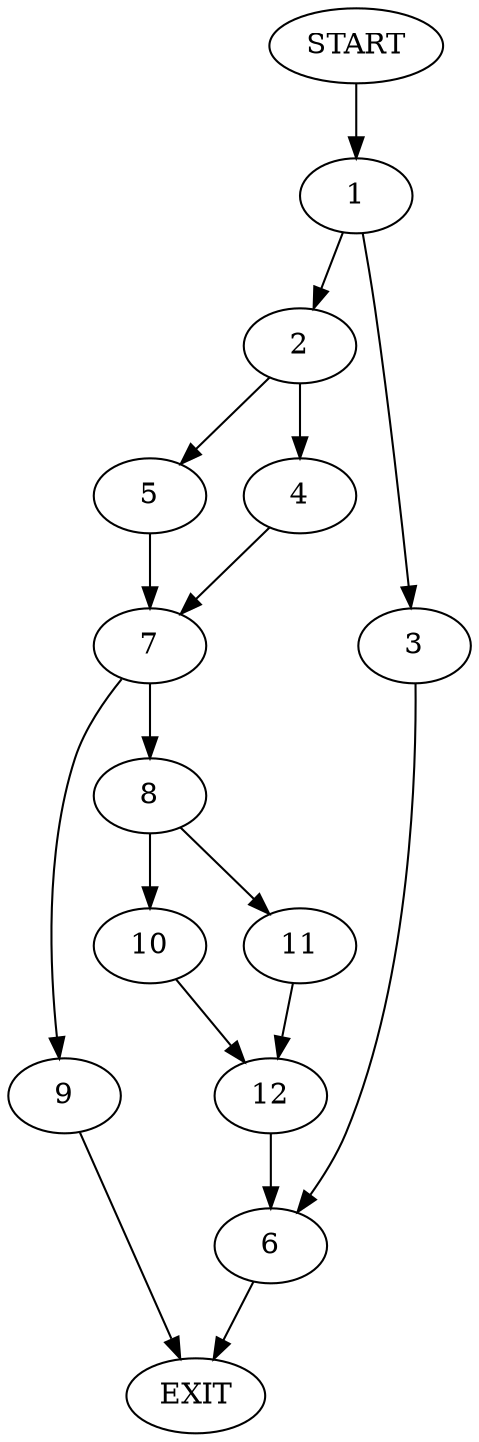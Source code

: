 digraph {
0 [label="START"]
13 [label="EXIT"]
0 -> 1
1 -> 2
1 -> 3
2 -> 4
2 -> 5
3 -> 6
4 -> 7
5 -> 7
7 -> 8
7 -> 9
9 -> 13
8 -> 10
8 -> 11
11 -> 12
10 -> 12
12 -> 6
6 -> 13
}

